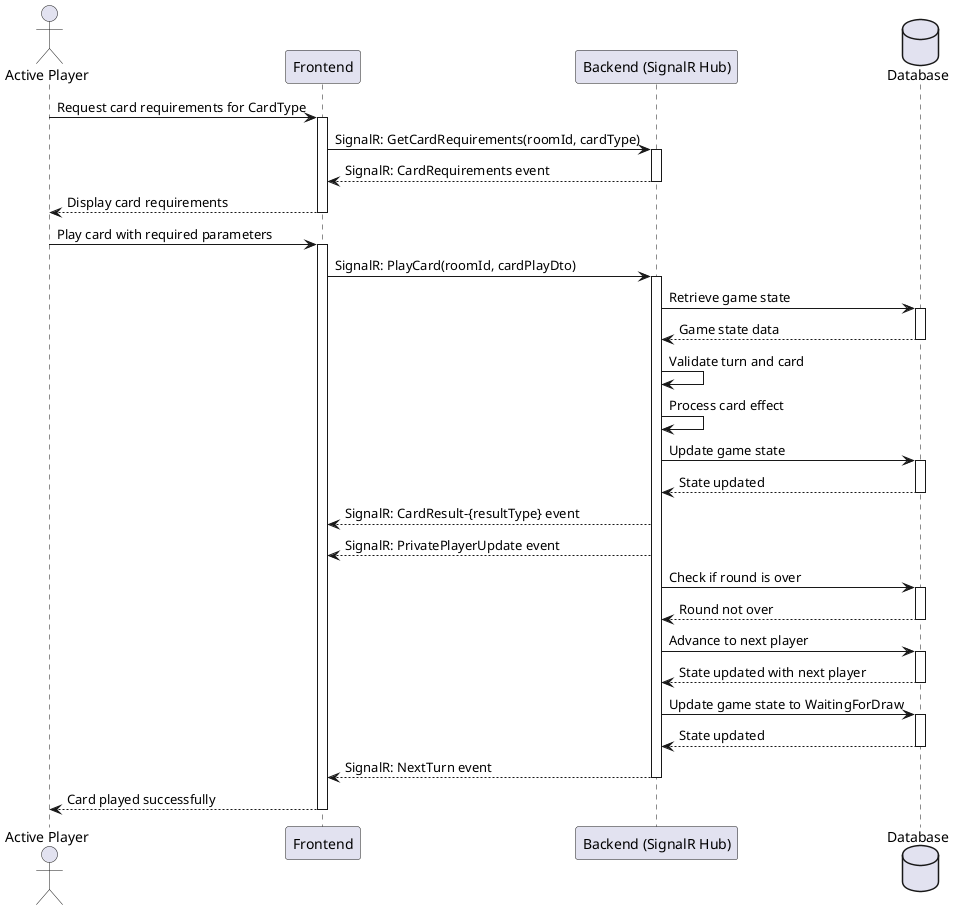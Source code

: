 @startuml Generic Card Play Flow - Happy Path

actor "Active Player" as Player
participant "Frontend" as FE
participant "Backend (SignalR Hub)" as API
database "Database" as DB

Player -> FE: Request card requirements for CardType
activate FE
FE -> API: SignalR: GetCardRequirements(roomId, cardType)
activate API
API --> FE: SignalR: CardRequirements event
deactivate API
FE --> Player: Display card requirements
deactivate FE

Player -> FE: Play card with required parameters
activate FE
FE -> API: SignalR: PlayCard(roomId, cardPlayDto)
activate API

API -> DB: Retrieve game state
activate DB
DB --> API: Game state data
deactivate DB

API -> API: Validate turn and card
API -> API: Process card effect

API -> DB: Update game state
activate DB
DB --> API: State updated
deactivate DB

API --> FE: SignalR: CardResult-{resultType} event
API --> FE: SignalR: PrivatePlayerUpdate event

API -> DB: Check if round is over
activate DB
DB --> API: Round not over
deactivate DB

API -> DB: Advance to next player
activate DB
DB --> API: State updated with next player
deactivate DB

API -> DB: Update game state to WaitingForDraw
activate DB
DB --> API: State updated
deactivate DB

API --> FE: SignalR: NextTurn event

deactivate API

FE --> Player: Card played successfully

deactivate FE

@enduml
